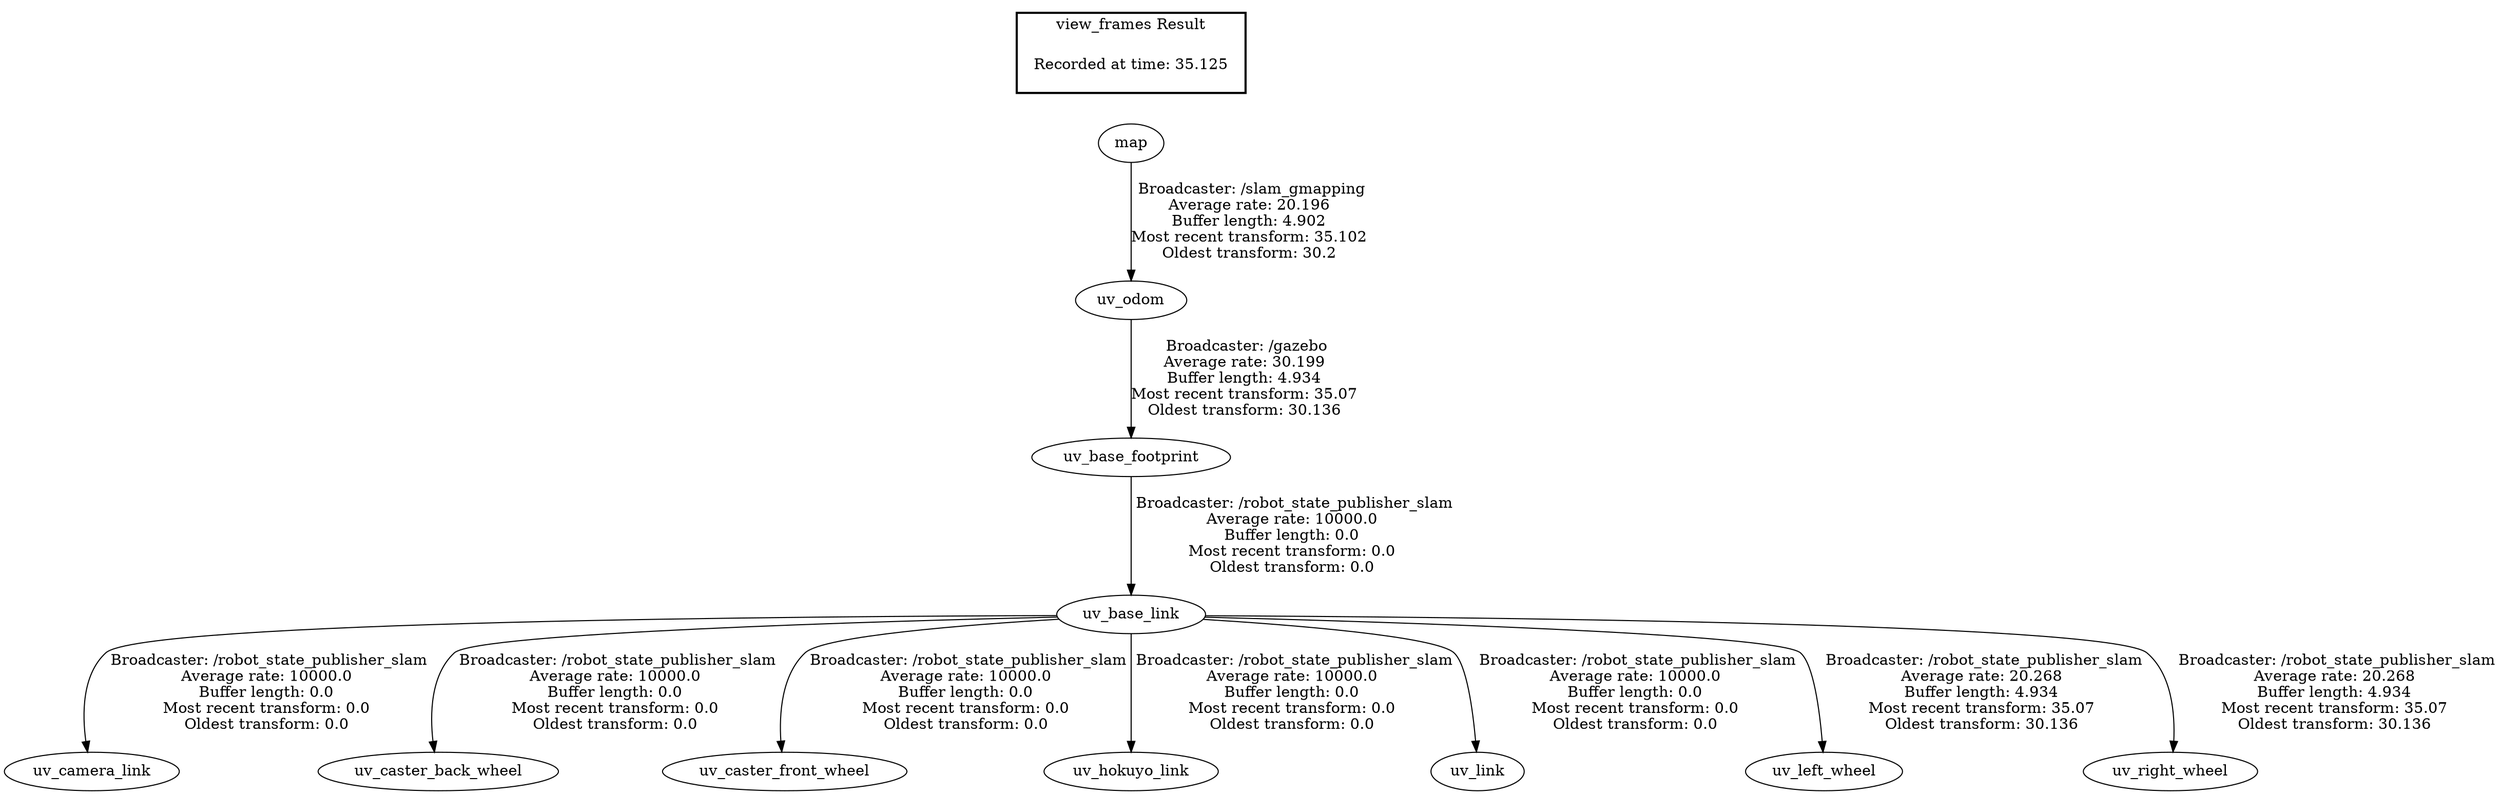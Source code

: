 digraph G {
"uv_base_footprint" -> "uv_base_link"[label=" Broadcaster: /robot_state_publisher_slam\nAverage rate: 10000.0\nBuffer length: 0.0\nMost recent transform: 0.0\nOldest transform: 0.0\n"];
"uv_odom" -> "uv_base_footprint"[label=" Broadcaster: /gazebo\nAverage rate: 30.199\nBuffer length: 4.934\nMost recent transform: 35.07\nOldest transform: 30.136\n"];
"uv_base_link" -> "uv_camera_link"[label=" Broadcaster: /robot_state_publisher_slam\nAverage rate: 10000.0\nBuffer length: 0.0\nMost recent transform: 0.0\nOldest transform: 0.0\n"];
"uv_base_link" -> "uv_caster_back_wheel"[label=" Broadcaster: /robot_state_publisher_slam\nAverage rate: 10000.0\nBuffer length: 0.0\nMost recent transform: 0.0\nOldest transform: 0.0\n"];
"uv_base_link" -> "uv_caster_front_wheel"[label=" Broadcaster: /robot_state_publisher_slam\nAverage rate: 10000.0\nBuffer length: 0.0\nMost recent transform: 0.0\nOldest transform: 0.0\n"];
"uv_base_link" -> "uv_hokuyo_link"[label=" Broadcaster: /robot_state_publisher_slam\nAverage rate: 10000.0\nBuffer length: 0.0\nMost recent transform: 0.0\nOldest transform: 0.0\n"];
"uv_base_link" -> "uv_link"[label=" Broadcaster: /robot_state_publisher_slam\nAverage rate: 10000.0\nBuffer length: 0.0\nMost recent transform: 0.0\nOldest transform: 0.0\n"];
"map" -> "uv_odom"[label=" Broadcaster: /slam_gmapping\nAverage rate: 20.196\nBuffer length: 4.902\nMost recent transform: 35.102\nOldest transform: 30.2\n"];
"uv_base_link" -> "uv_left_wheel"[label=" Broadcaster: /robot_state_publisher_slam\nAverage rate: 20.268\nBuffer length: 4.934\nMost recent transform: 35.07\nOldest transform: 30.136\n"];
"uv_base_link" -> "uv_right_wheel"[label=" Broadcaster: /robot_state_publisher_slam\nAverage rate: 20.268\nBuffer length: 4.934\nMost recent transform: 35.07\nOldest transform: 30.136\n"];
edge [style=invis];
 subgraph cluster_legend { style=bold; color=black; label ="view_frames Result";
"Recorded at time: 35.125"[ shape=plaintext ] ;
}->"map";
}